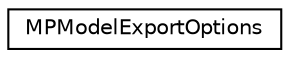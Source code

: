 digraph "Graphical Class Hierarchy"
{
 // LATEX_PDF_SIZE
  edge [fontname="Helvetica",fontsize="10",labelfontname="Helvetica",labelfontsize="10"];
  node [fontname="Helvetica",fontsize="10",shape=record];
  rankdir="LR";
  Node0 [label="MPModelExportOptions",height=0.2,width=0.4,color="black", fillcolor="white", style="filled",URL="$structoperations__research_1_1_m_p_model_export_options.html",tooltip="Export options."];
}
